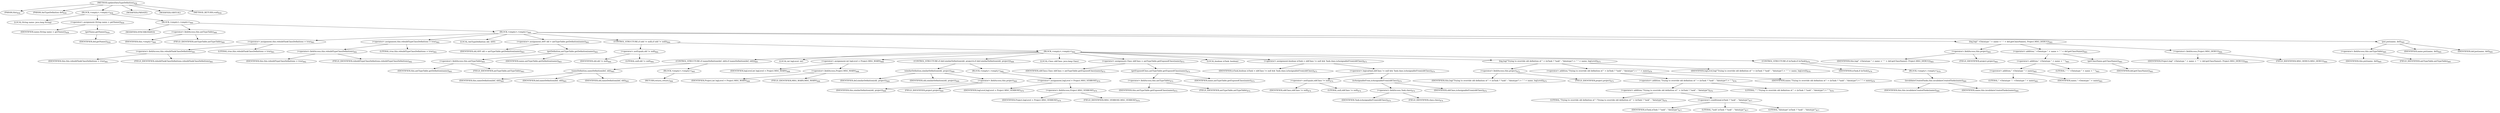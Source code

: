 digraph "updateDataTypeDefinition" {  
"1219" [label = <(METHOD,updateDataTypeDefinition)<SUB>658</SUB>> ]
"50" [label = <(PARAM,this)<SUB>658</SUB>> ]
"1220" [label = <(PARAM,AntTypeDefinition def)<SUB>658</SUB>> ]
"1221" [label = <(BLOCK,&lt;empty&gt;,&lt;empty&gt;)<SUB>658</SUB>> ]
"1222" [label = <(LOCAL,String name: java.lang.String)> ]
"1223" [label = <(&lt;operator&gt;.assignment,String name = getName())<SUB>659</SUB>> ]
"1224" [label = <(IDENTIFIER,name,String name = getName())<SUB>659</SUB>> ]
"1225" [label = <(getName,getName())<SUB>659</SUB>> ]
"1226" [label = <(IDENTIFIER,def,getName())<SUB>659</SUB>> ]
"1227" [label = <(BLOCK,&lt;empty&gt;,&lt;empty&gt;)<SUB>660</SUB>> ]
"1228" [label = <(MODIFIER,SYNCHRONIZED)> ]
"1229" [label = <(&lt;operator&gt;.fieldAccess,this.antTypeTable)<SUB>660</SUB>> ]
"1230" [label = <(IDENTIFIER,this,&lt;empty&gt;)<SUB>660</SUB>> ]
"1231" [label = <(FIELD_IDENTIFIER,antTypeTable,antTypeTable)<SUB>660</SUB>> ]
"1232" [label = <(BLOCK,&lt;empty&gt;,&lt;empty&gt;)<SUB>660</SUB>> ]
"1233" [label = <(&lt;operator&gt;.assignment,this.rebuildTaskClassDefinitions = true)<SUB>661</SUB>> ]
"1234" [label = <(&lt;operator&gt;.fieldAccess,this.rebuildTaskClassDefinitions)<SUB>661</SUB>> ]
"1235" [label = <(IDENTIFIER,this,this.rebuildTaskClassDefinitions = true)<SUB>661</SUB>> ]
"1236" [label = <(FIELD_IDENTIFIER,rebuildTaskClassDefinitions,rebuildTaskClassDefinitions)<SUB>661</SUB>> ]
"1237" [label = <(LITERAL,true,this.rebuildTaskClassDefinitions = true)<SUB>661</SUB>> ]
"1238" [label = <(&lt;operator&gt;.assignment,this.rebuildTypeClassDefinitions = true)<SUB>662</SUB>> ]
"1239" [label = <(&lt;operator&gt;.fieldAccess,this.rebuildTypeClassDefinitions)<SUB>662</SUB>> ]
"1240" [label = <(IDENTIFIER,this,this.rebuildTypeClassDefinitions = true)<SUB>662</SUB>> ]
"1241" [label = <(FIELD_IDENTIFIER,rebuildTypeClassDefinitions,rebuildTypeClassDefinitions)<SUB>662</SUB>> ]
"1242" [label = <(LITERAL,true,this.rebuildTypeClassDefinitions = true)<SUB>662</SUB>> ]
"1243" [label = <(LOCAL,AntTypeDefinition old: ANY)> ]
"1244" [label = <(&lt;operator&gt;.assignment,ANY old = antTypeTable.getDefinition(name))<SUB>663</SUB>> ]
"1245" [label = <(IDENTIFIER,old,ANY old = antTypeTable.getDefinition(name))<SUB>663</SUB>> ]
"1246" [label = <(getDefinition,antTypeTable.getDefinition(name))<SUB>663</SUB>> ]
"1247" [label = <(&lt;operator&gt;.fieldAccess,this.antTypeTable)<SUB>663</SUB>> ]
"1248" [label = <(IDENTIFIER,this,antTypeTable.getDefinition(name))<SUB>663</SUB>> ]
"1249" [label = <(FIELD_IDENTIFIER,antTypeTable,antTypeTable)<SUB>663</SUB>> ]
"1250" [label = <(IDENTIFIER,name,antTypeTable.getDefinition(name))<SUB>663</SUB>> ]
"1251" [label = <(CONTROL_STRUCTURE,if (old != null),if (old != null))<SUB>664</SUB>> ]
"1252" [label = <(&lt;operator&gt;.notEquals,old != null)<SUB>664</SUB>> ]
"1253" [label = <(IDENTIFIER,old,old != null)<SUB>664</SUB>> ]
"1254" [label = <(LITERAL,null,old != null)<SUB>664</SUB>> ]
"1255" [label = <(BLOCK,&lt;empty&gt;,&lt;empty&gt;)<SUB>664</SUB>> ]
"1256" [label = <(CONTROL_STRUCTURE,if (sameDefinition(def, old)),if (sameDefinition(def, old)))<SUB>665</SUB>> ]
"1257" [label = <(sameDefinition,sameDefinition(def, old))<SUB>665</SUB>> ]
"49" [label = <(IDENTIFIER,this,sameDefinition(def, old))<SUB>665</SUB>> ]
"1258" [label = <(IDENTIFIER,def,sameDefinition(def, old))<SUB>665</SUB>> ]
"1259" [label = <(IDENTIFIER,old,sameDefinition(def, old))<SUB>665</SUB>> ]
"1260" [label = <(BLOCK,&lt;empty&gt;,&lt;empty&gt;)<SUB>665</SUB>> ]
"1261" [label = <(RETURN,return;,return;)<SUB>666</SUB>> ]
"1262" [label = <(LOCAL,int logLevel: int)> ]
"1263" [label = <(&lt;operator&gt;.assignment,int logLevel = Project.MSG_WARN)<SUB>668</SUB>> ]
"1264" [label = <(IDENTIFIER,logLevel,int logLevel = Project.MSG_WARN)<SUB>668</SUB>> ]
"1265" [label = <(&lt;operator&gt;.fieldAccess,Project.MSG_WARN)<SUB>668</SUB>> ]
"1266" [label = <(IDENTIFIER,Project,int logLevel = Project.MSG_WARN)<SUB>668</SUB>> ]
"1267" [label = <(FIELD_IDENTIFIER,MSG_WARN,MSG_WARN)<SUB>668</SUB>> ]
"1268" [label = <(CONTROL_STRUCTURE,if (def.similarDefinition(old, project)),if (def.similarDefinition(old, project)))<SUB>669</SUB>> ]
"1269" [label = <(similarDefinition,similarDefinition(old, project))<SUB>669</SUB>> ]
"1270" [label = <(IDENTIFIER,def,similarDefinition(old, project))<SUB>669</SUB>> ]
"1271" [label = <(IDENTIFIER,old,similarDefinition(old, project))<SUB>669</SUB>> ]
"1272" [label = <(&lt;operator&gt;.fieldAccess,this.project)<SUB>669</SUB>> ]
"1273" [label = <(IDENTIFIER,this,similarDefinition(old, project))<SUB>669</SUB>> ]
"1274" [label = <(FIELD_IDENTIFIER,project,project)<SUB>669</SUB>> ]
"1275" [label = <(BLOCK,&lt;empty&gt;,&lt;empty&gt;)<SUB>669</SUB>> ]
"1276" [label = <(&lt;operator&gt;.assignment,logLevel = Project.MSG_VERBOSE)<SUB>670</SUB>> ]
"1277" [label = <(IDENTIFIER,logLevel,logLevel = Project.MSG_VERBOSE)<SUB>670</SUB>> ]
"1278" [label = <(&lt;operator&gt;.fieldAccess,Project.MSG_VERBOSE)<SUB>670</SUB>> ]
"1279" [label = <(IDENTIFIER,Project,logLevel = Project.MSG_VERBOSE)<SUB>670</SUB>> ]
"1280" [label = <(FIELD_IDENTIFIER,MSG_VERBOSE,MSG_VERBOSE)<SUB>670</SUB>> ]
"1281" [label = <(LOCAL,Class oldClass: java.lang.Class)> ]
"1282" [label = <(&lt;operator&gt;.assignment,Class oldClass = antTypeTable.getExposedClass(name))<SUB>672</SUB>> ]
"1283" [label = <(IDENTIFIER,oldClass,Class oldClass = antTypeTable.getExposedClass(name))<SUB>672</SUB>> ]
"1284" [label = <(getExposedClass,antTypeTable.getExposedClass(name))<SUB>672</SUB>> ]
"1285" [label = <(&lt;operator&gt;.fieldAccess,this.antTypeTable)<SUB>672</SUB>> ]
"1286" [label = <(IDENTIFIER,this,antTypeTable.getExposedClass(name))<SUB>672</SUB>> ]
"1287" [label = <(FIELD_IDENTIFIER,antTypeTable,antTypeTable)<SUB>672</SUB>> ]
"1288" [label = <(IDENTIFIER,name,antTypeTable.getExposedClass(name))<SUB>672</SUB>> ]
"1289" [label = <(LOCAL,boolean isTask: boolean)> ]
"1290" [label = <(&lt;operator&gt;.assignment,boolean isTask = oldClass != null &amp;&amp; Task.class.isAssignableFrom(oldClass))<SUB>673</SUB>> ]
"1291" [label = <(IDENTIFIER,isTask,boolean isTask = oldClass != null &amp;&amp; Task.class.isAssignableFrom(oldClass))<SUB>673</SUB>> ]
"1292" [label = <(&lt;operator&gt;.logicalAnd,oldClass != null &amp;&amp; Task.class.isAssignableFrom(oldClass))<SUB>674</SUB>> ]
"1293" [label = <(&lt;operator&gt;.notEquals,oldClass != null)<SUB>674</SUB>> ]
"1294" [label = <(IDENTIFIER,oldClass,oldClass != null)<SUB>674</SUB>> ]
"1295" [label = <(LITERAL,null,oldClass != null)<SUB>674</SUB>> ]
"1296" [label = <(isAssignableFrom,isAssignableFrom(oldClass))<SUB>674</SUB>> ]
"1297" [label = <(&lt;operator&gt;.fieldAccess,Task.class)<SUB>674</SUB>> ]
"1298" [label = <(IDENTIFIER,Task,isAssignableFrom(oldClass))<SUB>674</SUB>> ]
"1299" [label = <(FIELD_IDENTIFIER,class,class)<SUB>674</SUB>> ]
"1300" [label = <(IDENTIFIER,oldClass,isAssignableFrom(oldClass))<SUB>674</SUB>> ]
"1301" [label = <(log,log(&quot;Trying to override old definition of &quot; + (isTask ? &quot;task&quot; : &quot;datatype&quot;) + &quot; &quot; + name, logLevel))<SUB>675</SUB>> ]
"1302" [label = <(&lt;operator&gt;.fieldAccess,this.project)<SUB>675</SUB>> ]
"1303" [label = <(IDENTIFIER,this,log(&quot;Trying to override old definition of &quot; + (isTask ? &quot;task&quot; : &quot;datatype&quot;) + &quot; &quot; + name, logLevel))<SUB>675</SUB>> ]
"1304" [label = <(FIELD_IDENTIFIER,project,project)<SUB>675</SUB>> ]
"1305" [label = <(&lt;operator&gt;.addition,&quot;Trying to override old definition of &quot; + (isTask ? &quot;task&quot; : &quot;datatype&quot;) + &quot; &quot; + name)<SUB>676</SUB>> ]
"1306" [label = <(&lt;operator&gt;.addition,&quot;Trying to override old definition of &quot; + (isTask ? &quot;task&quot; : &quot;datatype&quot;) + &quot; &quot;)<SUB>676</SUB>> ]
"1307" [label = <(&lt;operator&gt;.addition,&quot;Trying to override old definition of &quot; + (isTask ? &quot;task&quot; : &quot;datatype&quot;))<SUB>676</SUB>> ]
"1308" [label = <(LITERAL,&quot;Trying to override old definition of &quot;,&quot;Trying to override old definition of &quot; + (isTask ? &quot;task&quot; : &quot;datatype&quot;))<SUB>676</SUB>> ]
"1309" [label = <(&lt;operator&gt;.conditional,isTask ? &quot;task&quot; : &quot;datatype&quot;)<SUB>677</SUB>> ]
"1310" [label = <(IDENTIFIER,isTask,isTask ? &quot;task&quot; : &quot;datatype&quot;)<SUB>677</SUB>> ]
"1311" [label = <(LITERAL,&quot;task&quot;,isTask ? &quot;task&quot; : &quot;datatype&quot;)<SUB>677</SUB>> ]
"1312" [label = <(LITERAL,&quot;datatype&quot;,isTask ? &quot;task&quot; : &quot;datatype&quot;)<SUB>677</SUB>> ]
"1313" [label = <(LITERAL,&quot; &quot;,&quot;Trying to override old definition of &quot; + (isTask ? &quot;task&quot; : &quot;datatype&quot;) + &quot; &quot;)<SUB>678</SUB>> ]
"1314" [label = <(IDENTIFIER,name,&quot;Trying to override old definition of &quot; + (isTask ? &quot;task&quot; : &quot;datatype&quot;) + &quot; &quot; + name)<SUB>678</SUB>> ]
"1315" [label = <(IDENTIFIER,logLevel,log(&quot;Trying to override old definition of &quot; + (isTask ? &quot;task&quot; : &quot;datatype&quot;) + &quot; &quot; + name, logLevel))<SUB>678</SUB>> ]
"1316" [label = <(CONTROL_STRUCTURE,if (isTask),if (isTask))<SUB>679</SUB>> ]
"1317" [label = <(IDENTIFIER,isTask,if (isTask))<SUB>679</SUB>> ]
"1318" [label = <(BLOCK,&lt;empty&gt;,&lt;empty&gt;)<SUB>679</SUB>> ]
"1319" [label = <(invalidateCreatedTasks,this.invalidateCreatedTasks(name))<SUB>680</SUB>> ]
"51" [label = <(IDENTIFIER,this,this.invalidateCreatedTasks(name))<SUB>680</SUB>> ]
"1320" [label = <(IDENTIFIER,name,this.invalidateCreatedTasks(name))<SUB>680</SUB>> ]
"1321" [label = <(log,log(&quot; +Datatype &quot; + name + &quot; &quot; + def.getClassName(), Project.MSG_DEBUG))<SUB>683</SUB>> ]
"1322" [label = <(&lt;operator&gt;.fieldAccess,this.project)<SUB>683</SUB>> ]
"1323" [label = <(IDENTIFIER,this,log(&quot; +Datatype &quot; + name + &quot; &quot; + def.getClassName(), Project.MSG_DEBUG))<SUB>683</SUB>> ]
"1324" [label = <(FIELD_IDENTIFIER,project,project)<SUB>683</SUB>> ]
"1325" [label = <(&lt;operator&gt;.addition,&quot; +Datatype &quot; + name + &quot; &quot; + def.getClassName())<SUB>683</SUB>> ]
"1326" [label = <(&lt;operator&gt;.addition,&quot; +Datatype &quot; + name + &quot; &quot;)<SUB>683</SUB>> ]
"1327" [label = <(&lt;operator&gt;.addition,&quot; +Datatype &quot; + name)<SUB>683</SUB>> ]
"1328" [label = <(LITERAL,&quot; +Datatype &quot;,&quot; +Datatype &quot; + name)<SUB>683</SUB>> ]
"1329" [label = <(IDENTIFIER,name,&quot; +Datatype &quot; + name)<SUB>683</SUB>> ]
"1330" [label = <(LITERAL,&quot; &quot;,&quot; +Datatype &quot; + name + &quot; &quot;)<SUB>683</SUB>> ]
"1331" [label = <(getClassName,getClassName())<SUB>683</SUB>> ]
"1332" [label = <(IDENTIFIER,def,getClassName())<SUB>683</SUB>> ]
"1333" [label = <(&lt;operator&gt;.fieldAccess,Project.MSG_DEBUG)<SUB>684</SUB>> ]
"1334" [label = <(IDENTIFIER,Project,log(&quot; +Datatype &quot; + name + &quot; &quot; + def.getClassName(), Project.MSG_DEBUG))<SUB>684</SUB>> ]
"1335" [label = <(FIELD_IDENTIFIER,MSG_DEBUG,MSG_DEBUG)<SUB>684</SUB>> ]
"1336" [label = <(put,put(name, def))<SUB>685</SUB>> ]
"1337" [label = <(&lt;operator&gt;.fieldAccess,this.antTypeTable)<SUB>685</SUB>> ]
"1338" [label = <(IDENTIFIER,this,put(name, def))<SUB>685</SUB>> ]
"1339" [label = <(FIELD_IDENTIFIER,antTypeTable,antTypeTable)<SUB>685</SUB>> ]
"1340" [label = <(IDENTIFIER,name,put(name, def))<SUB>685</SUB>> ]
"1341" [label = <(IDENTIFIER,def,put(name, def))<SUB>685</SUB>> ]
"1342" [label = <(MODIFIER,PRIVATE)> ]
"1343" [label = <(MODIFIER,VIRTUAL)> ]
"1344" [label = <(METHOD_RETURN,void)<SUB>658</SUB>> ]
  "1219" -> "50" 
  "1219" -> "1220" 
  "1219" -> "1221" 
  "1219" -> "1342" 
  "1219" -> "1343" 
  "1219" -> "1344" 
  "1221" -> "1222" 
  "1221" -> "1223" 
  "1221" -> "1227" 
  "1223" -> "1224" 
  "1223" -> "1225" 
  "1225" -> "1226" 
  "1227" -> "1228" 
  "1227" -> "1229" 
  "1227" -> "1232" 
  "1229" -> "1230" 
  "1229" -> "1231" 
  "1232" -> "1233" 
  "1232" -> "1238" 
  "1232" -> "1243" 
  "1232" -> "1244" 
  "1232" -> "1251" 
  "1232" -> "1321" 
  "1232" -> "1336" 
  "1233" -> "1234" 
  "1233" -> "1237" 
  "1234" -> "1235" 
  "1234" -> "1236" 
  "1238" -> "1239" 
  "1238" -> "1242" 
  "1239" -> "1240" 
  "1239" -> "1241" 
  "1244" -> "1245" 
  "1244" -> "1246" 
  "1246" -> "1247" 
  "1246" -> "1250" 
  "1247" -> "1248" 
  "1247" -> "1249" 
  "1251" -> "1252" 
  "1251" -> "1255" 
  "1252" -> "1253" 
  "1252" -> "1254" 
  "1255" -> "1256" 
  "1255" -> "1262" 
  "1255" -> "1263" 
  "1255" -> "1268" 
  "1255" -> "1281" 
  "1255" -> "1282" 
  "1255" -> "1289" 
  "1255" -> "1290" 
  "1255" -> "1301" 
  "1255" -> "1316" 
  "1256" -> "1257" 
  "1256" -> "1260" 
  "1257" -> "49" 
  "1257" -> "1258" 
  "1257" -> "1259" 
  "1260" -> "1261" 
  "1263" -> "1264" 
  "1263" -> "1265" 
  "1265" -> "1266" 
  "1265" -> "1267" 
  "1268" -> "1269" 
  "1268" -> "1275" 
  "1269" -> "1270" 
  "1269" -> "1271" 
  "1269" -> "1272" 
  "1272" -> "1273" 
  "1272" -> "1274" 
  "1275" -> "1276" 
  "1276" -> "1277" 
  "1276" -> "1278" 
  "1278" -> "1279" 
  "1278" -> "1280" 
  "1282" -> "1283" 
  "1282" -> "1284" 
  "1284" -> "1285" 
  "1284" -> "1288" 
  "1285" -> "1286" 
  "1285" -> "1287" 
  "1290" -> "1291" 
  "1290" -> "1292" 
  "1292" -> "1293" 
  "1292" -> "1296" 
  "1293" -> "1294" 
  "1293" -> "1295" 
  "1296" -> "1297" 
  "1296" -> "1300" 
  "1297" -> "1298" 
  "1297" -> "1299" 
  "1301" -> "1302" 
  "1301" -> "1305" 
  "1301" -> "1315" 
  "1302" -> "1303" 
  "1302" -> "1304" 
  "1305" -> "1306" 
  "1305" -> "1314" 
  "1306" -> "1307" 
  "1306" -> "1313" 
  "1307" -> "1308" 
  "1307" -> "1309" 
  "1309" -> "1310" 
  "1309" -> "1311" 
  "1309" -> "1312" 
  "1316" -> "1317" 
  "1316" -> "1318" 
  "1318" -> "1319" 
  "1319" -> "51" 
  "1319" -> "1320" 
  "1321" -> "1322" 
  "1321" -> "1325" 
  "1321" -> "1333" 
  "1322" -> "1323" 
  "1322" -> "1324" 
  "1325" -> "1326" 
  "1325" -> "1331" 
  "1326" -> "1327" 
  "1326" -> "1330" 
  "1327" -> "1328" 
  "1327" -> "1329" 
  "1331" -> "1332" 
  "1333" -> "1334" 
  "1333" -> "1335" 
  "1336" -> "1337" 
  "1336" -> "1340" 
  "1336" -> "1341" 
  "1337" -> "1338" 
  "1337" -> "1339" 
}
